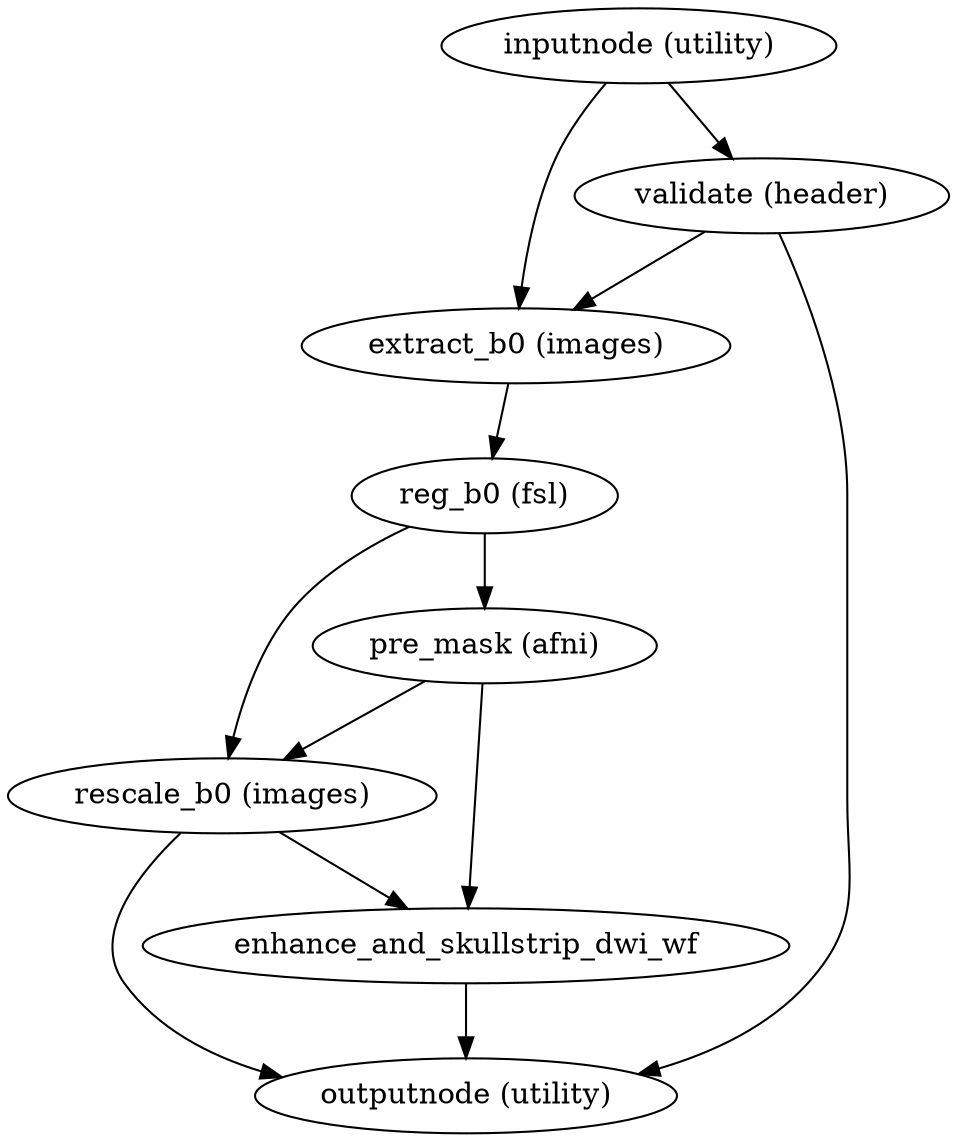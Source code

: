 strict digraph  {
"inputnode (utility)";
"validate (header)";
"extract_b0 (images)";
"outputnode (utility)";
"reg_b0 (fsl)";
"pre_mask (afni)";
"rescale_b0 (images)";
enhance_and_skullstrip_dwi_wf;
"inputnode (utility)" -> "validate (header)";
"inputnode (utility)" -> "extract_b0 (images)";
"validate (header)" -> "extract_b0 (images)";
"validate (header)" -> "outputnode (utility)";
"extract_b0 (images)" -> "reg_b0 (fsl)";
"reg_b0 (fsl)" -> "pre_mask (afni)";
"reg_b0 (fsl)" -> "rescale_b0 (images)";
"pre_mask (afni)" -> "rescale_b0 (images)";
"pre_mask (afni)" -> enhance_and_skullstrip_dwi_wf;
"rescale_b0 (images)" -> enhance_and_skullstrip_dwi_wf;
"rescale_b0 (images)" -> "outputnode (utility)";
enhance_and_skullstrip_dwi_wf -> "outputnode (utility)";
}
